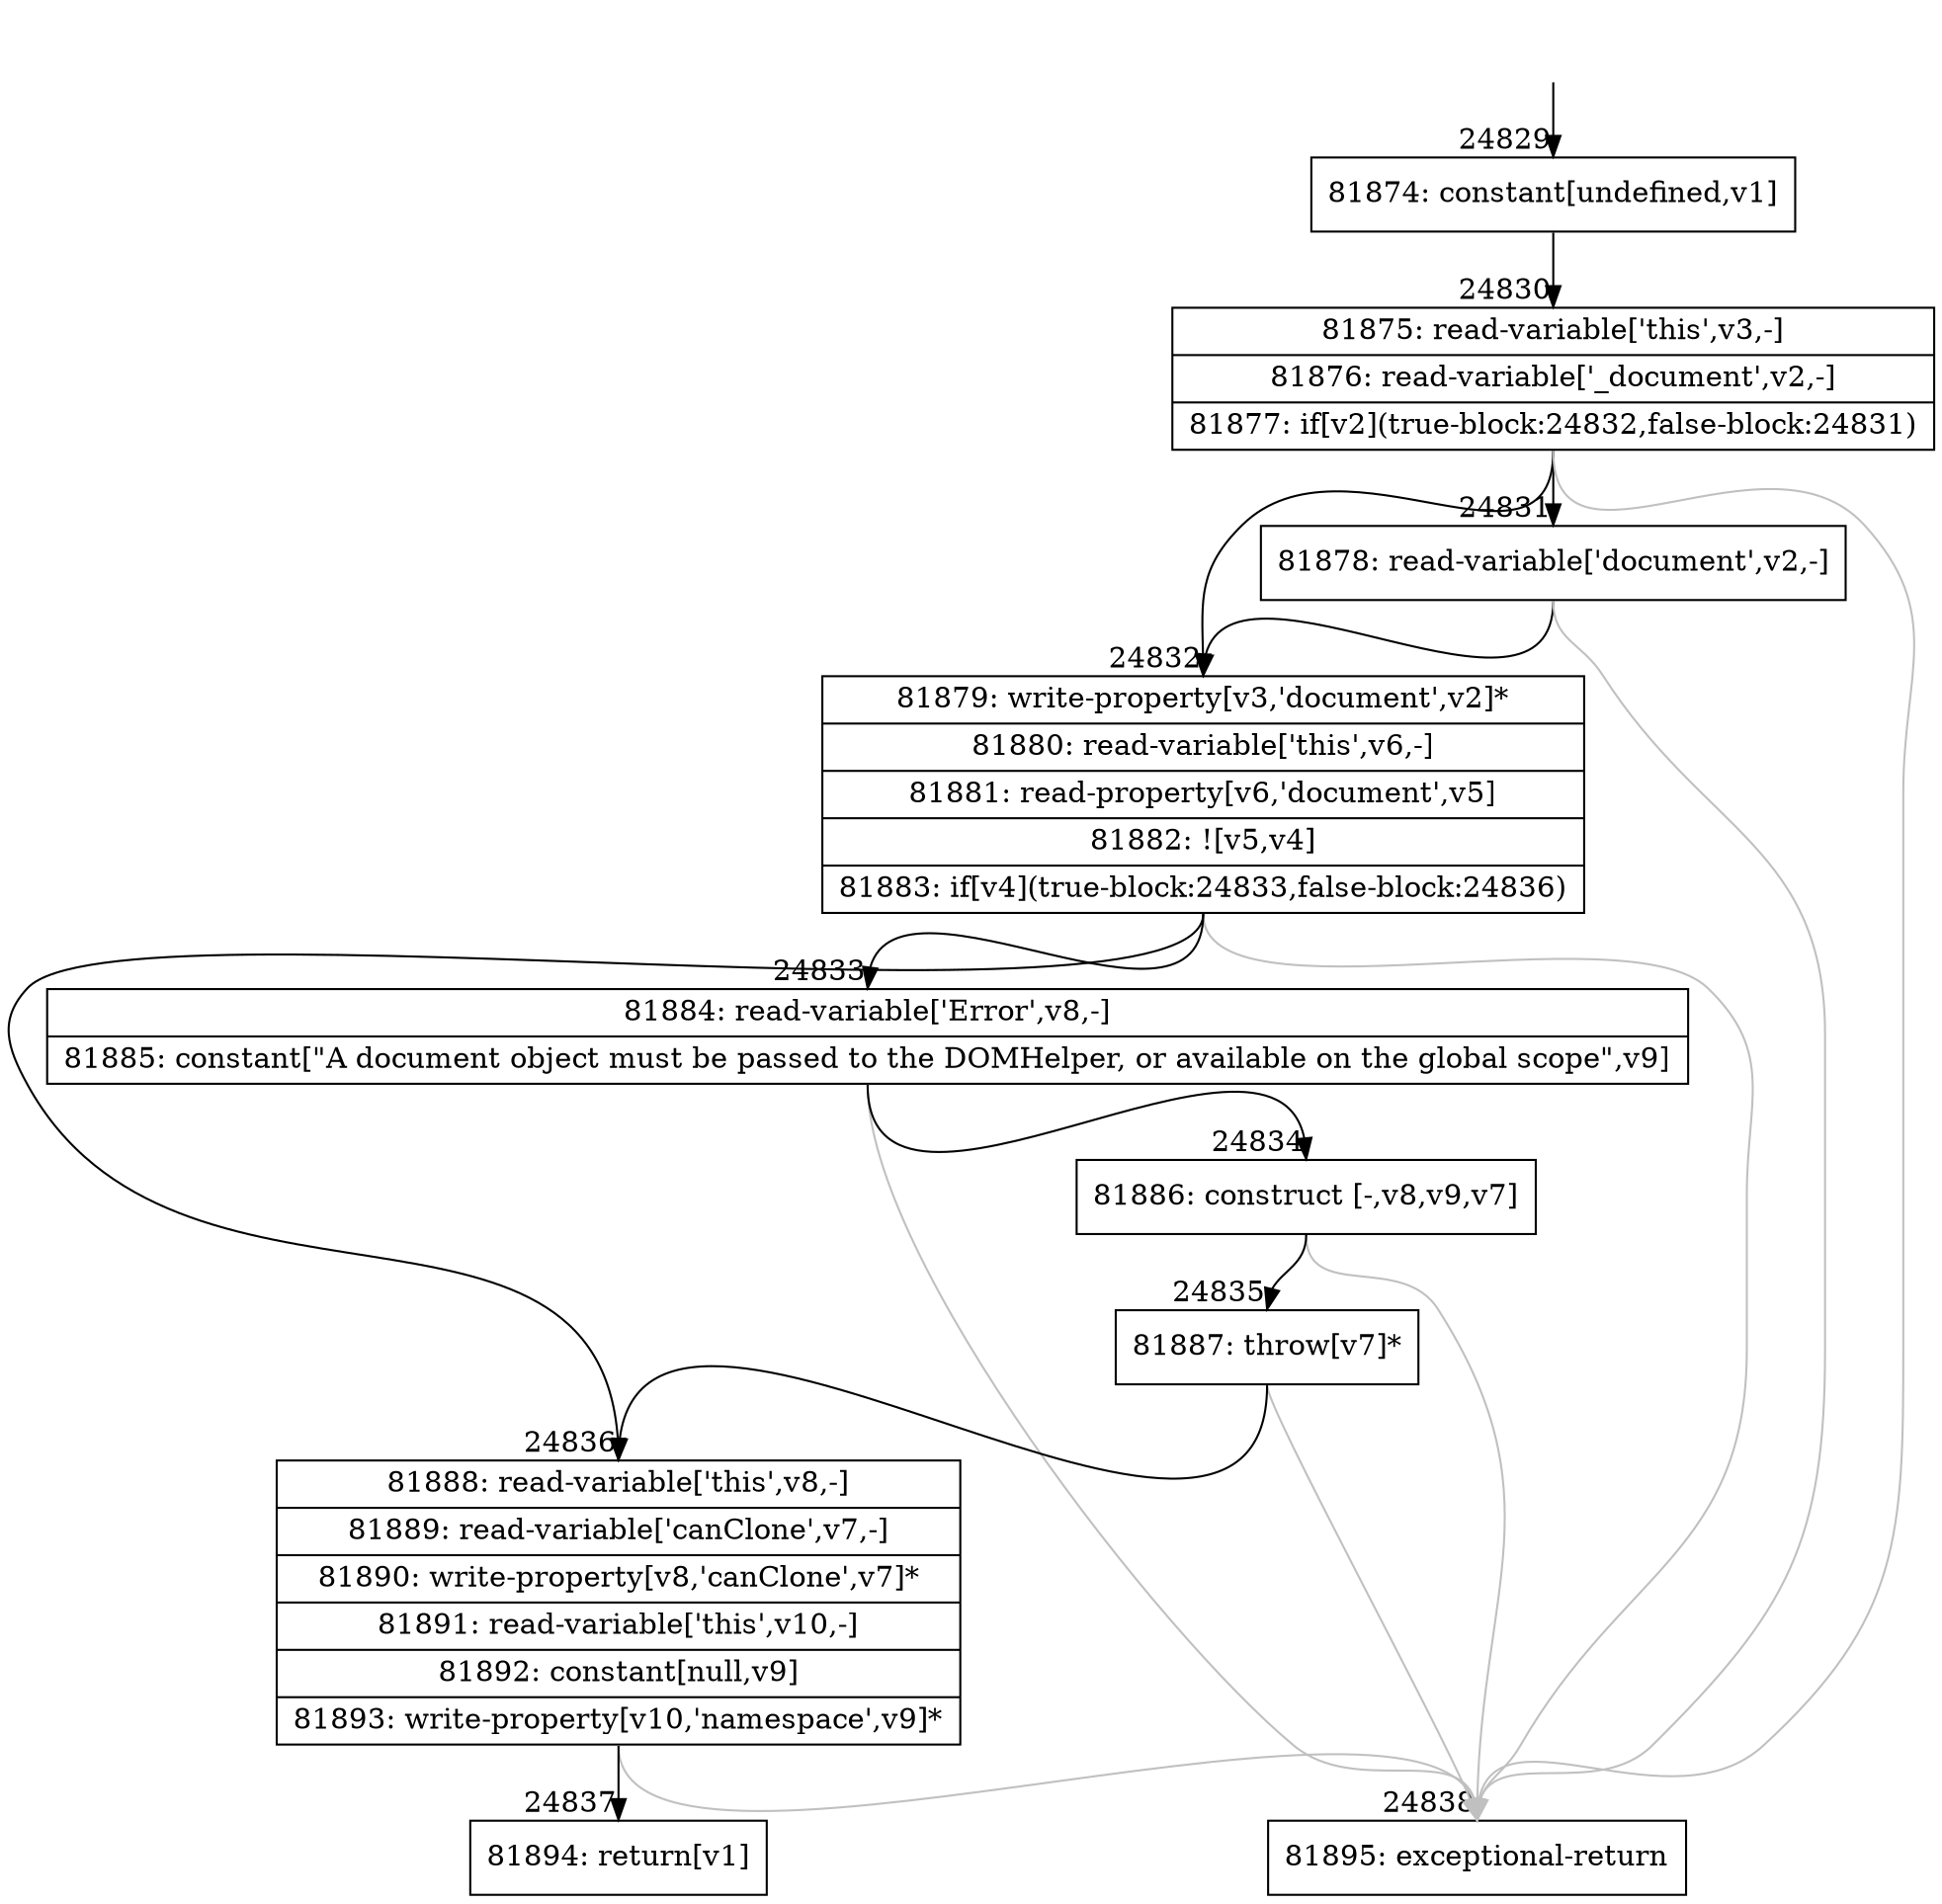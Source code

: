 digraph {
rankdir="TD"
BB_entry2181[shape=none,label=""];
BB_entry2181 -> BB24829 [tailport=s, headport=n, headlabel="    24829"]
BB24829 [shape=record label="{81874: constant[undefined,v1]}" ] 
BB24829 -> BB24830 [tailport=s, headport=n, headlabel="      24830"]
BB24830 [shape=record label="{81875: read-variable['this',v3,-]|81876: read-variable['_document',v2,-]|81877: if[v2](true-block:24832,false-block:24831)}" ] 
BB24830 -> BB24832 [tailport=s, headport=n, headlabel="      24832"]
BB24830 -> BB24831 [tailport=s, headport=n, headlabel="      24831"]
BB24830 -> BB24838 [tailport=s, headport=n, color=gray, headlabel="      24838"]
BB24831 [shape=record label="{81878: read-variable['document',v2,-]}" ] 
BB24831 -> BB24832 [tailport=s, headport=n]
BB24831 -> BB24838 [tailport=s, headport=n, color=gray]
BB24832 [shape=record label="{81879: write-property[v3,'document',v2]*|81880: read-variable['this',v6,-]|81881: read-property[v6,'document',v5]|81882: ![v5,v4]|81883: if[v4](true-block:24833,false-block:24836)}" ] 
BB24832 -> BB24833 [tailport=s, headport=n, headlabel="      24833"]
BB24832 -> BB24836 [tailport=s, headport=n, headlabel="      24836"]
BB24832 -> BB24838 [tailport=s, headport=n, color=gray]
BB24833 [shape=record label="{81884: read-variable['Error',v8,-]|81885: constant[\"A document object must be passed to the DOMHelper, or available on the global scope\",v9]}" ] 
BB24833 -> BB24834 [tailport=s, headport=n, headlabel="      24834"]
BB24833 -> BB24838 [tailport=s, headport=n, color=gray]
BB24834 [shape=record label="{81886: construct [-,v8,v9,v7]}" ] 
BB24834 -> BB24835 [tailport=s, headport=n, headlabel="      24835"]
BB24834 -> BB24838 [tailport=s, headport=n, color=gray]
BB24835 [shape=record label="{81887: throw[v7]*}" ] 
BB24835 -> BB24836 [tailport=s, headport=n]
BB24835 -> BB24838 [tailport=s, headport=n, color=gray]
BB24836 [shape=record label="{81888: read-variable['this',v8,-]|81889: read-variable['canClone',v7,-]|81890: write-property[v8,'canClone',v7]*|81891: read-variable['this',v10,-]|81892: constant[null,v9]|81893: write-property[v10,'namespace',v9]*}" ] 
BB24836 -> BB24837 [tailport=s, headport=n, headlabel="      24837"]
BB24836 -> BB24838 [tailport=s, headport=n, color=gray]
BB24837 [shape=record label="{81894: return[v1]}" ] 
BB24838 [shape=record label="{81895: exceptional-return}" ] 
//#$~ 46436
}
